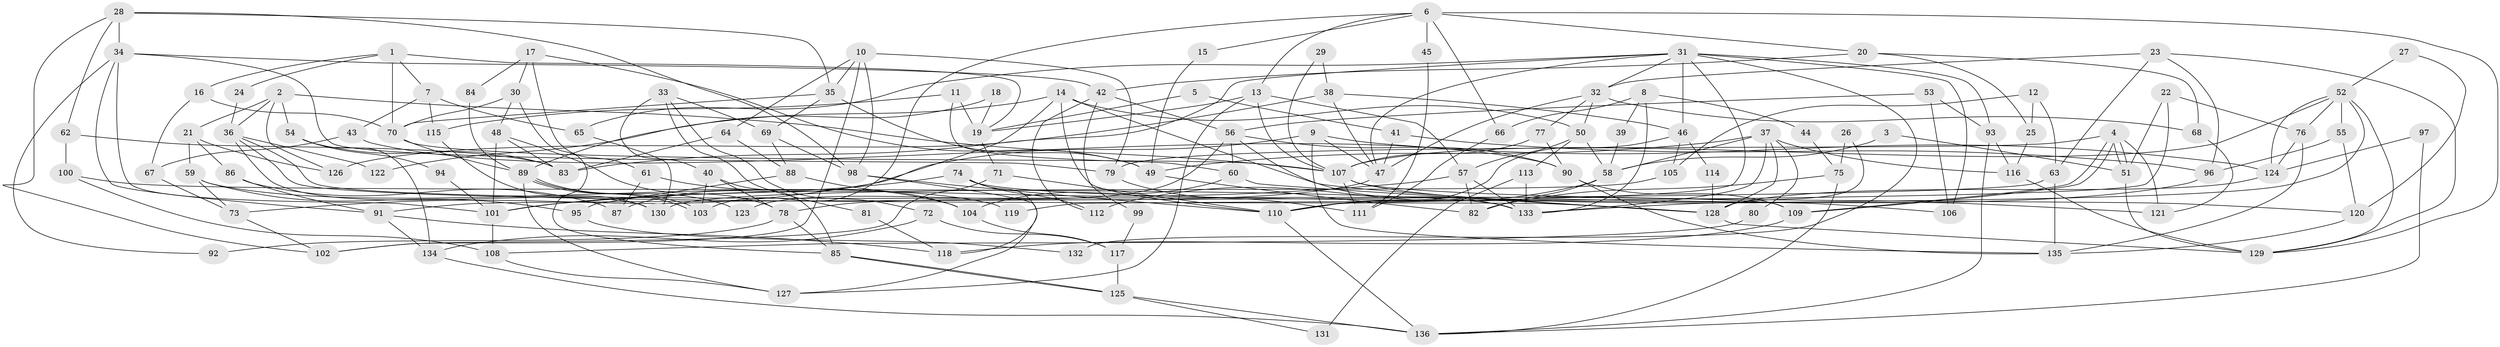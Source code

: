 // Generated by graph-tools (version 1.1) at 2025/02/03/09/25 03:02:10]
// undirected, 136 vertices, 272 edges
graph export_dot {
graph [start="1"]
  node [color=gray90,style=filled];
  1;
  2;
  3;
  4;
  5;
  6;
  7;
  8;
  9;
  10;
  11;
  12;
  13;
  14;
  15;
  16;
  17;
  18;
  19;
  20;
  21;
  22;
  23;
  24;
  25;
  26;
  27;
  28;
  29;
  30;
  31;
  32;
  33;
  34;
  35;
  36;
  37;
  38;
  39;
  40;
  41;
  42;
  43;
  44;
  45;
  46;
  47;
  48;
  49;
  50;
  51;
  52;
  53;
  54;
  55;
  56;
  57;
  58;
  59;
  60;
  61;
  62;
  63;
  64;
  65;
  66;
  67;
  68;
  69;
  70;
  71;
  72;
  73;
  74;
  75;
  76;
  77;
  78;
  79;
  80;
  81;
  82;
  83;
  84;
  85;
  86;
  87;
  88;
  89;
  90;
  91;
  92;
  93;
  94;
  95;
  96;
  97;
  98;
  99;
  100;
  101;
  102;
  103;
  104;
  105;
  106;
  107;
  108;
  109;
  110;
  111;
  112;
  113;
  114;
  115;
  116;
  117;
  118;
  119;
  120;
  121;
  122;
  123;
  124;
  125;
  126;
  127;
  128;
  129;
  130;
  131;
  132;
  133;
  134;
  135;
  136;
  1 -- 70;
  1 -- 19;
  1 -- 7;
  1 -- 16;
  1 -- 24;
  2 -- 107;
  2 -- 36;
  2 -- 21;
  2 -- 54;
  2 -- 126;
  3 -- 58;
  3 -- 51;
  4 -- 109;
  4 -- 109;
  4 -- 51;
  4 -- 51;
  4 -- 79;
  4 -- 121;
  5 -- 41;
  5 -- 19;
  6 -- 20;
  6 -- 13;
  6 -- 15;
  6 -- 45;
  6 -- 66;
  6 -- 103;
  6 -- 129;
  7 -- 65;
  7 -- 43;
  7 -- 115;
  8 -- 133;
  8 -- 66;
  8 -- 39;
  8 -- 44;
  9 -- 124;
  9 -- 47;
  9 -- 73;
  9 -- 135;
  10 -- 79;
  10 -- 98;
  10 -- 35;
  10 -- 64;
  10 -- 102;
  11 -- 115;
  11 -- 60;
  11 -- 19;
  12 -- 63;
  12 -- 25;
  12 -- 105;
  13 -- 127;
  13 -- 57;
  13 -- 19;
  13 -- 107;
  14 -- 110;
  14 -- 50;
  14 -- 87;
  14 -- 122;
  14 -- 128;
  15 -- 49;
  16 -- 70;
  16 -- 67;
  17 -- 30;
  17 -- 49;
  17 -- 61;
  17 -- 84;
  18 -- 19;
  18 -- 89;
  19 -- 71;
  20 -- 68;
  20 -- 42;
  20 -- 25;
  21 -- 126;
  21 -- 59;
  21 -- 86;
  22 -- 76;
  22 -- 51;
  22 -- 119;
  23 -- 63;
  23 -- 129;
  23 -- 32;
  23 -- 96;
  24 -- 36;
  25 -- 116;
  26 -- 128;
  26 -- 75;
  27 -- 120;
  27 -- 52;
  28 -- 98;
  28 -- 34;
  28 -- 35;
  28 -- 62;
  28 -- 102;
  29 -- 38;
  29 -- 107;
  30 -- 48;
  30 -- 85;
  30 -- 70;
  31 -- 106;
  31 -- 32;
  31 -- 46;
  31 -- 47;
  31 -- 65;
  31 -- 83;
  31 -- 93;
  31 -- 110;
  31 -- 132;
  32 -- 77;
  32 -- 47;
  32 -- 50;
  32 -- 68;
  33 -- 40;
  33 -- 69;
  33 -- 72;
  33 -- 81;
  34 -- 101;
  34 -- 91;
  34 -- 42;
  34 -- 79;
  34 -- 92;
  35 -- 49;
  35 -- 69;
  35 -- 70;
  36 -- 128;
  36 -- 109;
  36 -- 122;
  36 -- 130;
  37 -- 133;
  37 -- 128;
  37 -- 49;
  37 -- 58;
  37 -- 80;
  37 -- 116;
  38 -- 47;
  38 -- 46;
  38 -- 126;
  39 -- 58;
  40 -- 85;
  40 -- 103;
  40 -- 78;
  41 -- 96;
  41 -- 47;
  42 -- 56;
  42 -- 99;
  42 -- 112;
  43 -- 67;
  43 -- 90;
  44 -- 75;
  45 -- 111;
  46 -- 110;
  46 -- 105;
  46 -- 114;
  47 -- 78;
  48 -- 83;
  48 -- 78;
  48 -- 101;
  49 -- 82;
  50 -- 57;
  50 -- 58;
  50 -- 113;
  51 -- 129;
  52 -- 124;
  52 -- 107;
  52 -- 55;
  52 -- 76;
  52 -- 129;
  52 -- 133;
  53 -- 93;
  53 -- 56;
  53 -- 106;
  54 -- 134;
  54 -- 83;
  54 -- 94;
  55 -- 96;
  55 -- 120;
  56 -- 90;
  56 -- 60;
  56 -- 123;
  56 -- 133;
  57 -- 133;
  57 -- 82;
  57 -- 101;
  58 -- 82;
  58 -- 112;
  59 -- 73;
  59 -- 95;
  59 -- 119;
  60 -- 104;
  60 -- 128;
  61 -- 104;
  61 -- 87;
  62 -- 83;
  62 -- 100;
  63 -- 135;
  63 -- 91;
  64 -- 83;
  64 -- 88;
  65 -- 130;
  66 -- 111;
  67 -- 73;
  68 -- 121;
  69 -- 98;
  69 -- 88;
  70 -- 89;
  70 -- 107;
  71 -- 102;
  71 -- 110;
  72 -- 134;
  72 -- 117;
  73 -- 102;
  74 -- 112;
  74 -- 101;
  74 -- 106;
  74 -- 118;
  75 -- 82;
  75 -- 136;
  76 -- 135;
  76 -- 124;
  77 -- 90;
  77 -- 107;
  78 -- 85;
  78 -- 92;
  79 -- 111;
  80 -- 108;
  81 -- 118;
  84 -- 89;
  85 -- 125;
  85 -- 125;
  86 -- 87;
  86 -- 91;
  88 -- 95;
  88 -- 104;
  89 -- 103;
  89 -- 103;
  89 -- 123;
  89 -- 127;
  90 -- 135;
  90 -- 109;
  91 -- 118;
  91 -- 134;
  93 -- 116;
  93 -- 136;
  94 -- 101;
  95 -- 132;
  96 -- 110;
  97 -- 124;
  97 -- 136;
  98 -- 127;
  98 -- 110;
  99 -- 117;
  100 -- 133;
  100 -- 108;
  101 -- 108;
  104 -- 117;
  105 -- 130;
  107 -- 111;
  107 -- 120;
  107 -- 121;
  108 -- 127;
  109 -- 118;
  110 -- 136;
  113 -- 133;
  113 -- 131;
  114 -- 128;
  115 -- 130;
  116 -- 129;
  117 -- 125;
  120 -- 135;
  124 -- 128;
  125 -- 136;
  125 -- 131;
  128 -- 129;
  134 -- 136;
}

